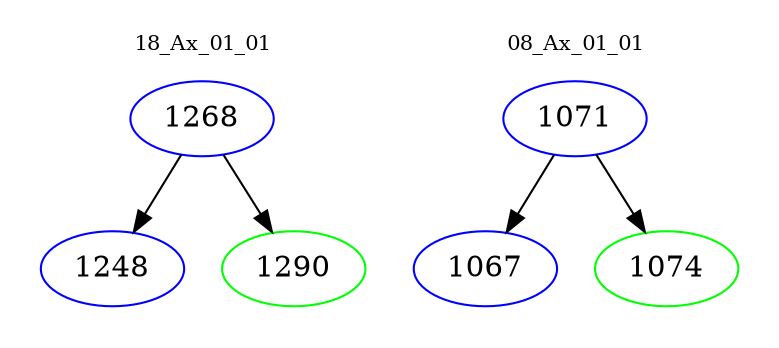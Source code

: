 digraph{
subgraph cluster_0 {
color = white
label = "18_Ax_01_01";
fontsize=10;
T0_1268 [label="1268", color="blue"]
T0_1268 -> T0_1248 [color="black"]
T0_1248 [label="1248", color="blue"]
T0_1268 -> T0_1290 [color="black"]
T0_1290 [label="1290", color="green"]
}
subgraph cluster_1 {
color = white
label = "08_Ax_01_01";
fontsize=10;
T1_1071 [label="1071", color="blue"]
T1_1071 -> T1_1067 [color="black"]
T1_1067 [label="1067", color="blue"]
T1_1071 -> T1_1074 [color="black"]
T1_1074 [label="1074", color="green"]
}
}

